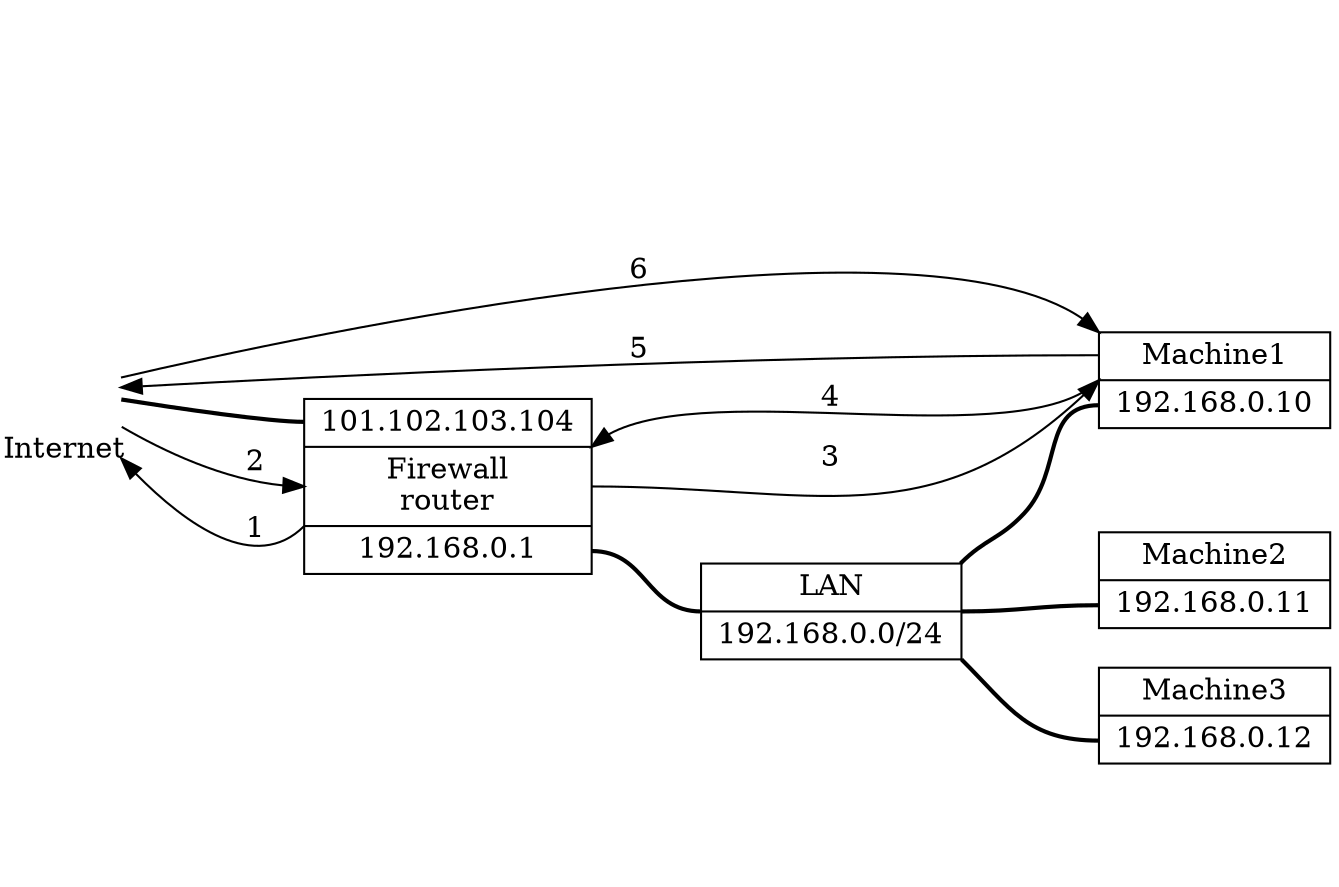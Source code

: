 digraph G {
	compound=true;
	size="10.5,7.0"
	page="11.69,8.27"
	node [shape=record];
	edge [arrowhead=none];
	rankdir="LR";
	ranksep="equally";

	r1[style=invisible]
	r2[style=invisible]
	r3[style=invisible]	
	r4[style=invisible]
	r1 -> r2 -> r3 -> r4 [style=invisible]
	{rank=same; r1; internet; i1; i2;}
	{rank=same; r2; machine4; f1; f2;}
	{rank=same; r3; LAN}
	{rank=same; r4; machine1; machine2; machine3; n1; n2;}

	machine1[label="<f0>Machine1|<f1>192.168.0.10"];
	machine2[label="<f0>Machine2|<f1>192.168.0.11"];
	machine3[label="<f0>Machine3|<f1>192.168.0.12"];
	machine4[label="<f0>101.102.103.104|<f1>Firewall\nrouter|<f2>192.168.0.1"];
	LAN[label="LAN | 192.168.0.0/24"];
	internet [label="Internet", 
		  shape=none 
		  image="icons/globe.png" 
		  labelloc=b 
		  color="#ffffff"
		  imagescale=true
		  height=1
		  fixedsize=true
		  ];	
	
	internet -> machine4:f0:w [penwidth="2.0"]
	machine4:f2:e -> LAN:w [penwidth="2.0"]
	LAN:ne -> machine1:f1 [penwidth="2.0"]
	LAN:e -> machine2:f1 [penwidth="2.0"]
	LAN:se -> machine3:f1 [penwidth="2.0"]

	edge [arrowhead=normal];
	i1[style=invisible]
	i2[style=invisible]
	f1[style=invisible]
	f2[style=invisible]
	n1[style=invisible]
	n2[style=invisible]
	/* the above are necessary, otherwise dot will draw all these edges */

	machine4:f1:sw->internet [label=1]
	machine4:f1->machine1:f0:sw [label=3]
	machine1:f0:w->internet [label=5]

	internet->machine4:f1 [label=2]
	machine1:f0:sw->machine4:f1:ne [label=4]
	internet->machine1:f0:nw [label=6]

}
